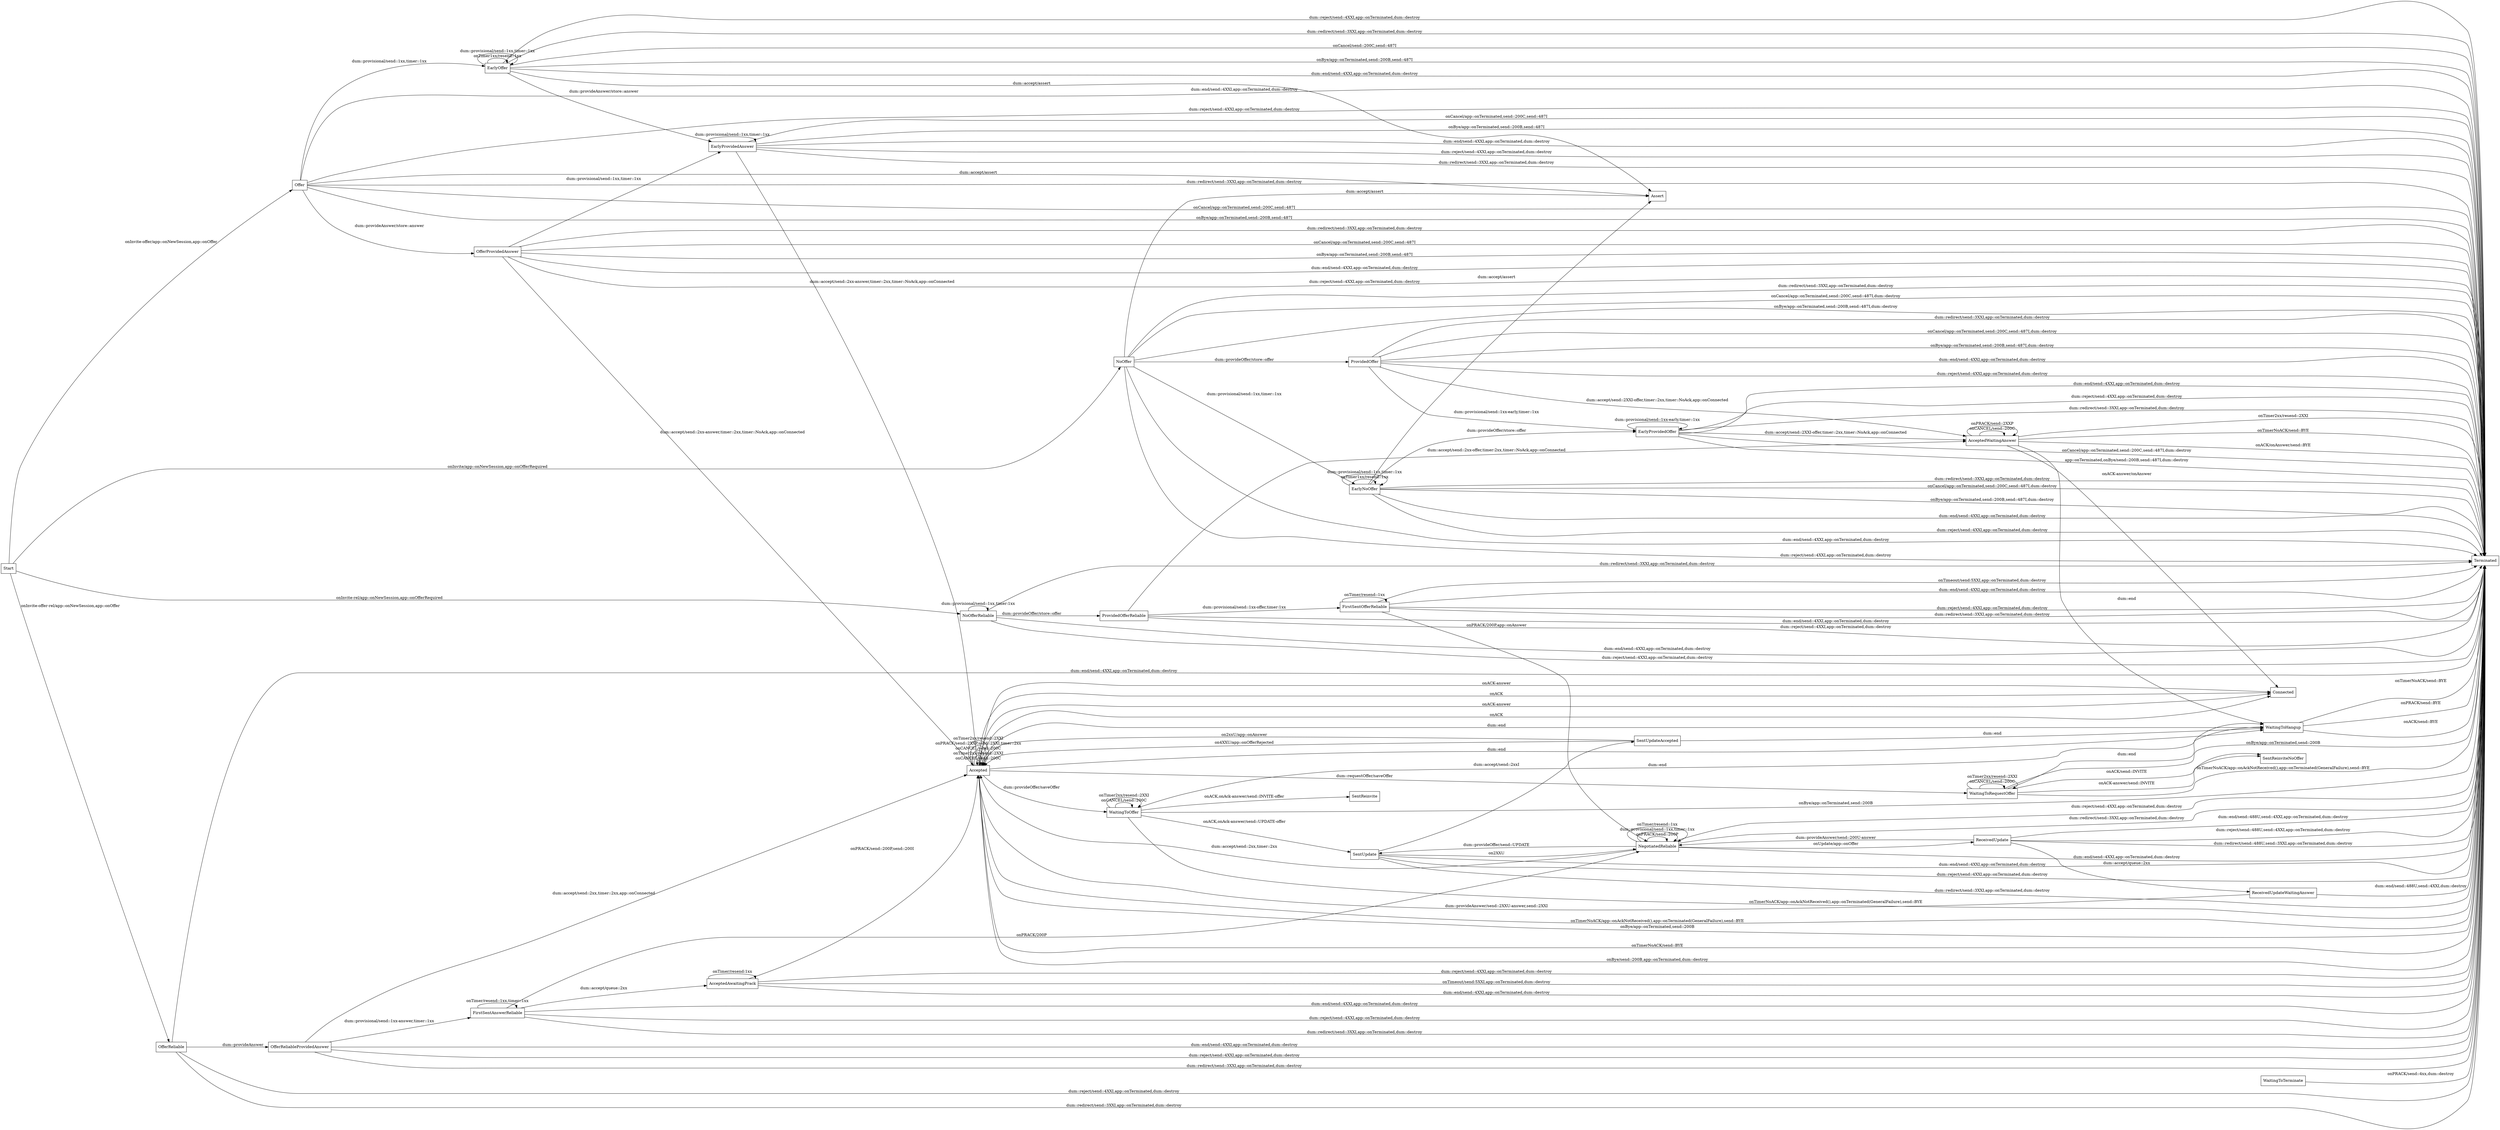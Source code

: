 //  names start with cap are states
//  names start with app:: are appliction handlers
//  names start with dum:: are dum interface to application
//  names start with lower case are actions
//  names start with on are events

//  Note:  not all Assert transitions are shown here
digraph UAS {
  rankdir=LR;
  node [shape = box];

  //////////////////////////////////////////
  // UAS - offer in INVITE
  Start -> Offer                                        [ label = "onInvite-offer/app::onNewSession,app::onOffer" ];

  Offer -> OfferProvidedAnswer                          [ label = "dum::provideAnswer/store::answer" ];
  Offer -> EarlyOffer                                   [ label = "dum::provisional/send::1xx,timer::1xx" ];
  Offer -> Assert                                       [ label = "dum::accept/assert" ];
  Offer -> Terminated                                   [ label = "dum::end/send::4XXI,app::onTerminated,dum::destroy" ];
  Offer -> Terminated                                   [ label = "dum::reject/send::4XXI,app::onTerminated,dum::destroy" ];
  Offer -> Terminated                                   [ label = "dum::redirect/send::3XXI,app::onTerminated,dum::destroy" ];
  Offer -> Terminated                                   [ label = "onCancel/app::onTerminated,send::200C,send::487I" ]; 
  Offer -> Terminated                                   [ label = "onBye/app::onTerminated,send::200B,send::487I" ]; 

  OfferProvidedAnswer -> Accepted                       [ label = "dum::accept/send::2xx-answer,timer::2xx,timer::NoAck,app::onConnected" ];
  OfferProvidedAnswer -> EarlyProvidedAnswer            [ label = "dum::provisional/send::1xx,timer::1xx" ]; // include early-media
  OfferProvidedAnswer -> Terminated                     [ label = "dum::end/send::4XXI,app::onTerminated,dum::destroy" ];
  OfferProvidedAnswer -> Terminated                     [ label = "dum::reject/send::4XXI,app::onTerminated,dum::destroy" ];
  OfferProvidedAnswer -> Terminated                     [ label = "dum::redirect/send::3XXI,app::onTerminated,dum::destroy" ];
  OfferProvidedAnswer -> Terminated                     [ label = "onCancel/app::onTerminated,send::200C,send::487I" ];
  OfferProvidedAnswer -> Terminated                     [ label = "onBye/app::onTerminated,send::200B,send::487I" ]; 

  Accepted -> Connected                                 [ label = "onACK" ];
  Accepted -> Connected                                 [ label = "onACK-answer" ];  // illegal - but accept anyway
  Accepted -> Accepted                                  [ label = "onCANCEL/send::200C" ]; 
  Accepted -> Accepted                                  [ label = "onTimer2xx/resend::2XXI" ];
  Accepted -> Terminated                                [ label = "onTimerNoACK/app::onAckNotReceived(),app::onTerminated(GeneralFailure),send::BYE" ];
  Accepted -> Terminated                                [ label = "onBye/app::onTerminated,send::200B" ]; 
  Accepted -> WaitingToHangup                           [ label = "dum::end" ];
  Accepted -> WaitingToOffer                            [ label = "dum::provideOffer/saveOffer" ];
  Accepted -> WaitingToRequestOffer                     [ label = "dum::requestOffer/saveOffer" ];

  WaitingToOffer -> SentUpdate                          [ label = "onACK,onAck-answer/send::UPDATE-offer" ];  // on Ack-answer is illegal - but accept anyway for interop 
  WaitingToOffer -> SentReinvite                        [ label = "onACK,onAck-answer/send::INVITE-offer" ];  // on Ack-answer is illegal - but accept anyway for interop 
  WaitingToOffer -> WaitingToOffer                      [ label = "onCANCEL/send::200C" ]; 
  WaitingToOffer -> WaitingToOffer                      [ label = "onTimer2xx/resend::2XXI" ];
  WaitingToOffer -> Terminated                          [ label = "onTimerNoACK/app::onAckNotReceived(),app::onTerminated(GeneralFailure),send::BYE" ];
  WaitingToOffer -> Terminated                          [ label = "onBye/app::onTerminated,send::200B" ]; 
  WaitingToOffer -> WaitingToHangup                     [ label = "dum::end" ];

  WaitingToRequestOffer -> SentReinviteNoOffer          [ label = "onACK/send::INVITE" ]; 
  WaitingToRequestOffer -> SentReinviteNoOffer          [ label = "onACK-answer/send::INVITE" ];
  WaitingToRequestOffer -> WaitingToRequestOffer        [ label = "onCANCEL/send::200C" ]; 
  WaitingToRequestOffer -> WaitingToRequestOffer        [ label = "onTimer2xx/resend::2XXI" ];
  WaitingToRequestOffer -> Terminated                   [ label = "onTimerNoACK/app::onAckNotReceived(),app::onTerminated(GeneralFailure),send::BYE" ];
  WaitingToRequestOffer -> Terminated                   [ label = "onBye/app::onTerminated,send::200B" ]; 
  WaitingToRequestOffer -> WaitingToHangup              [ label = "dum::end" ];

  EarlyOffer -> EarlyOffer                              [ label = "onTimer1xx/resend::1xx" ];
  EarlyOffer -> EarlyOffer                              [ label = "dum::provisional/send::1xx,timer::1xx" ];
  EarlyOffer -> EarlyProvidedAnswer                     [ label = "dum::provideAnswer/store::answer" ];
  EarlyOffer -> Assert                                  [ label = "dum::accept/assert" ];
  EarlyOffer -> Terminated                              [ label = "dum::end/send::4XXI,app::onTerminated,dum::destroy" ];
  EarlyOffer -> Terminated                              [ label = "dum::reject/send::4XXI,app::onTerminated,dum::destroy" ];
  EarlyOffer -> Terminated                              [ label = "dum::redirect/send::3XXI,app::onTerminated,dum::destroy" ];
  EarlyOffer -> Terminated                              [ label = "onCancel/send::200C,send::487I" ];
  EarlyOffer -> Terminated                              [ label = "onBye/app::onTerminated,send::200B,send::487I" ];

  EarlyProvidedAnswer -> EarlyProvidedAnswer            [ label = "dum::provisional/send::1xx,timer::1xx" ]; // include early-media
  EarlyProvidedAnswer -> Accepted                       [ label = "dum::accept/send::2xx-answer,timer::2xx,timer::NoAck,app::onConnected" ];
  EarlyProvidedAnswer -> Terminated                     [ label = "dum::end/send::4XXI,app::onTerminated,dum::destroy" ];
  EarlyProvidedAnswer -> Terminated                     [ label = "dum::reject/send::4XXI,app::onTerminated,dum::destroy" ];
  EarlyProvidedAnswer -> Terminated                     [ label = "dum::redirect/send::3XXI,app::onTerminated,dum::destroy" ];
  EarlyProvidedAnswer -> Terminated                     [ label = "onCancel/app::onTerminated,send::200C,send::487I" ]; 
  EarlyProvidedAnswer -> Terminated                     [ label = "onBye/app::onTerminated,send::200B,send::487I" ]; 
  //////////////////////////////////////////


  //////////////////////////////////////////
  // UAS - no offer in INVITE
  Start -> NoOffer                                      [ label = "onInvite/app::onNewSession,app::onOfferRequired" ];

  NoOffer -> ProvidedOffer                              [ label = "dum::provideOffer/store::offer" ];
  NoOffer -> EarlyNoOffer                               [ label = "dum::provisional/send::1xx,timer::1xx" ]; // include early-media
  NoOffer -> Assert                                     [ label = "dum::accept/assert" ];
  NoOffer -> Terminated                                 [ label = "dum::end/send::4XXI,app::onTerminated,dum::destroy" ];
  NoOffer -> Terminated                                 [ label = "dum::reject/send::4XXI,app::onTerminated,dum::destroy" ];
  NoOffer -> Terminated                                 [ label = "dum::redirect/send::3XXI,app::onTerminated,dum::destroy" ];
  NoOffer -> Terminated                                 [ label = "onCancel/app::onTerminated,send::200C,send::487I,dum::destroy" ]; 
  NoOffer -> Terminated                                 [ label = "onBye/app::onTerminated,send::200B,send::487I,dum::destroy" ]; 

  ProvidedOffer -> EarlyProvidedOffer                   [ label = "dum::provisional/send::1xx-early,timer::1xx" ]; 
  ProvidedOffer -> AcceptedWaitingAnswer                [ label = "dum::accept/send::2XXI-offer,timer::2xx,timer::NoAck,app::onConnected" ];
  ProvidedOffer -> Terminated                           [ label = "dum::end/send::4XXI,app::onTerminated,dum::destroy" ];
  ProvidedOffer -> Terminated                           [ label = "dum::reject/send::4XXI,app::onTerminated,dum::destroy" ];
  ProvidedOffer -> Terminated                           [ label = "dum::redirect/send::3XXI,app::onTerminated,dum::destroy" ];
  ProvidedOffer -> Terminated                           [ label = "onCancel/app::onTerminated,send::200C,send::487I,dum::destroy" ]; 
  ProvidedOffer -> Terminated                           [ label = "onBye/app::onTerminated,send::200B,send::487I,dum::destroy" ]; 

  EarlyNoOffer -> EarlyNoOffer                          [ label = "onTimer1xx/resend::1xx" ];
  EarlyNoOffer -> EarlyNoOffer                          [ label = "dum::provisional/send::1xx,timer::1xx" ];
  EarlyNoOffer -> EarlyProvidedOffer                    [ label = "dum::provideOffer/store::offer" ];
  EarlyNoOffer -> Assert                                [ label = "dum::accept/assert" ];
  EarlyNoOffer -> Terminated                            [ label = "dum::end/send::4XXI,app::onTerminated,dum::destroy" ];
  EarlyNoOffer -> Terminated                            [ label = "dum::reject/send::4XXI,app::onTerminated,dum::destroy" ];
  EarlyNoOffer -> Terminated                            [ label = "dum::redirect/send::3XXI,app::onTerminated,dum::destroy" ];
  EarlyNoOffer -> Terminated                            [ label = "onCancel/app::onTerminated,send::200C,send::487I,dum::destroy" ];
  EarlyNoOffer -> Terminated                            [ label = "onBye/app::onTerminated,send::200B,send::487I,dum::destroy" ];

  EarlyProvidedOffer -> EarlyProvidedOffer              [ label = "dum::provisional/send::1xx-early,timer::1xx" ]; 
  EarlyProvidedOffer -> AcceptedWaitingAnswer           [ label = "dum::accept/send::2XXI-offer,timer::2xx,timer::NoAck,app::onConnected" ];
  EarlyProvidedOffer -> Terminated                      [ label = "dum::end/send::4XXI,app::onTerminated,dum::destroy" ];
  EarlyProvidedOffer -> Terminated                      [ label = "dum::reject/send::4XXI,app::onTerminated,dum::destroy" ];
  EarlyProvidedOffer -> Terminated                      [ label = "dum::redirect/send::3XXI,app::onTerminated,dum::destroy" ];
  EarlyProvidedOffer -> Terminated                      [ label = "onCancel/app::onTerminated,send::200C,send::487I,dum::destroy" ]; 
  EarlyProvidedOffer -> Terminated                      [ label = "app::onTerminated,onBye/send::200B,send::487I,dum::destroy" ]; 

  AcceptedWaitingAnswer -> Connected                    [ label = "onACK-answer/onAnswer" ];
  AcceptedWaitingAnswer -> Terminated                   [ label = "onACK/onAnswer/send::BYE" ];
  AcceptedWaitingAnswer -> AcceptedWaitingAnswer        [ label = "onCANCEL/send::200C" ]; 
  AcceptedWaitingAnswer -> AcceptedWaitingAnswer        [ label = "onPRACK/send::2XXP" ];
  AcceptedWaitingAnswer -> Terminated                   [ label = "onTimer2xx/resend::2XXI" ]; // !jf! destroy?
  AcceptedWaitingAnswer -> Terminated                   [ label = "onTimerNoACK/send::BYE" ];
  AcceptedWaitingAnswer -> WaitingToHangup              [ label = "dum::end" ];
  // reject is not allowed once accepted


  //////////////////////////////////////////


  Start -> OfferReliable                        [ label = "onInvite-offer-rel/app::onNewSession,app::onOffer" ];
  Start -> NoOfferReliable                              [ label = "onInvite-rel/app::onNewSession,app::onOfferRequired" ];

  OfferReliable -> OfferReliableProvidedAnswer [ label = "dum::provideAnswer" ];
  OfferReliable -> Terminated                   [ label = "dum::end/send::4XXI,app::onTerminated,dum::destroy" ];
  OfferReliable -> Terminated                   [ label = "dum::reject/send::4XXI,app::onTerminated,dum::destroy" ];
  OfferReliable -> Terminated                   [ label = "dum::redirect/send::3XXI,app::onTerminated,dum::destroy" ];

  OfferReliableProvidedAnswer -> FirstSentAnswerReliable [ label = "dum::provisional/send::1xx-answer,timer::1xx" ];
  OfferReliableProvidedAnswer -> Accepted                [ label = "dum::accept/send::2xx,timer::2xx,app::onConnected" ];
  OfferReliableProvidedAnswer -> Terminated              [ label = "dum::end/send::4XXI,app::onTerminated,dum::destroy" ];
  OfferReliableProvidedAnswer -> Terminated              [ label = "dum::reject/send::4XXI,app::onTerminated,dum::destroy" ];
  OfferReliableProvidedAnswer -> Terminated              [ label = "dum::redirect/send::3XXI,app::onTerminated,dum::destroy" ];

  NoOfferReliable -> NoOfferReliable                    [ label = "dum::provisional/send::1xx,timer:1xx" ];
  NoOfferReliable -> ProvidedOfferReliable              [ label = "dum::provideOffer/store::offer" ];
  NoOfferReliable -> Terminated                         [ label = "dum::end/send::4XXI,app::onTerminated,dum::destroy" ];
  NoOfferReliable -> Terminated                         [ label = "dum::reject/send::4XXI,app::onTerminated,dum::destroy" ];
  NoOfferReliable -> Terminated                         [ label = "dum::redirect/send::3XXI,app::onTerminated,dum::destroy" ];

  ProvidedOfferReliable -> FirstSentOfferReliable       [ label = "dum::provisional/send::1xx-offer,timer:1xx" ];
  ProvidedOfferReliable -> AcceptedWaitingAnswer        [ label = "dum::accept/send::2xx-offer,timer:2xx,timer::NoAck,app::onConnected" ];
  ProvidedOfferReliable -> Terminated                   [ label = "dum::end/send::4XXI,app::onTerminated,dum::destroy" ];
  ProvidedOfferReliable -> Terminated                   [ label = "dum::reject/send::4XXI,app::onTerminated,dum::destroy" ];

  FirstSentOfferReliable -> FirstSentOfferReliable      [ label = "onTimer/resend::1xx" ];
  FirstSentOfferReliable -> NegotiatedReliable          [ label = "onPRACK/200P,app::onAnswer" ];
  FirstSentOfferReliable -> Terminated                  [ label = "onTimeout/send:5XXI,app::onTerminated,dum::destroy" ];
  FirstSentOfferReliable -> Terminated                  [ label = "dum::end/send::4XXI,app::onTerminated,dum::destroy" ];  
  FirstSentOfferReliable -> Terminated                  [ label = "dum::reject/send::4XXI,app::onTerminated,dum::destroy" ]; 
  FirstSentOfferReliable -> Terminated                  [ label = "dum::redirect/send::3XXI,app::onTerminated,dum::destroy" ];

  FirstSentAnswerReliable -> FirstSentAnswerReliable    [ label = "onTimer/resend::1xx,timer::1xx" ];
  FirstSentAnswerReliable -> AcceptedAwaitingPrack      [ label = "dum::accept/queue::2xx" ];
  FirstSentAnswerReliable -> NegotiatedReliable         [ label = "onPRACK/200P" ];
  FirstSentAnswerReliable -> Terminated                 [ label = "dum::end/send::4XXI,app::onTerminated,dum::destroy" ];  
  FirstSentAnswerReliable -> Terminated                 [ label = "dum::reject/send::4XXI,app::onTerminated,dum::destroy" ];
  FirstSentAnswerReliable -> Terminated                 [ label = "dum::redirect/send::3XXI,app::onTerminated,dum::destroy" ];

  AcceptedAwaitingPrack -> AcceptedAwaitingPrack        [ label = "onTimer/resend:1xx" ];
  AcceptedAwaitingPrack -> Accepted                     [ label = "onPRACK/send::200P,send::200I" ];
  AcceptedAwaitingPrack -> Terminated                   [ label = "onTimeout/send:5XXI,app::onTerminated,dum::destroy" ];
  AcceptedAwaitingPrack -> Terminated                   [ label = "dum::end/send::4XXI,app::onTerminated,dum::destroy" ];
  AcceptedAwaitingPrack -> Terminated                   [ label = "dum::reject/send::4XXI,app::onTerminated,dum::destroy" ];

  NegotiatedReliable -> NegotiatedReliable              [ label = "onPRACK/send::200P" ]; 
  NegotiatedReliable -> NegotiatedReliable              [ label = "dum::provisional/send::1xx,timer::1xx" ];
  NegotiatedReliable -> NegotiatedReliable              [ label = "onTimer/resend::1xx" ];
  NegotiatedReliable -> Accepted                        [ label = "dum::accept/send::2xx,timer::2xx" ];
  NegotiatedReliable -> ReceivedUpdate                  [ label = "onUpdate/app::onOffer" ];
  NegotiatedReliable -> SentUpdate                      [ label = "dum::provideOffer/send::UPDATE" ];
  NegotiatedReliable -> Terminated                      [ label = "dum::end/send::4XXI,app::onTerminated,dum::destroy" ];
  NegotiatedReliable -> Terminated                      [ label = "dum::reject/send::4XXI,app::onTerminated,dum::destroy" ]; 
  NegotiatedReliable -> Terminated                      [ label = "dum::redirect/send::3XXI,app::onTerminated,dum::destroy" ]; 

  Accepted -> Connected                                 [ label = "onACK" ];
  Accepted -> Connected                                 [ label = "onACK-answer" ];  // on Ack-answer is illegal - but accept anyway for interop
  Accepted -> Accepted                                  [ label = "onCANCEL/send::200C" ]; 
  Accepted -> Accepted                                  [ label = "onPRACK/send::2XXP,send::2XXI,timer::2xx" ];
  Accepted -> Accepted                                  [ label = "onTimer2xx/resend::2XXI" ];
  Accepted -> Terminated                                [ label = "onTimerNoACK/send::BYE" ];
  Accepted -> WaitingToHangup                           [ label = "dum::end" ];
  Accepted -> Terminated                                [ label = "onBye/send::200B,app::onTerminated,dum::destroy" ];
  // reject is not allowed once accepted

  SentUpdate -> SentUpdateAccepted                      [ label = "dum::accept/send::2xxI" ];
  SentUpdate -> NegotiatedReliable                           [ label = "on2XXU" ];
  SentUpdate -> Terminated                              [ label = "dum::end/send::4XXI,app::onTerminated,dum::destroy" ];
  SentUpdate -> Terminated                              [ label = "dum::reject/send::4XXI,app::onTerminated,dum::destroy" ]; 
  SentUpdate -> Terminated                              [ label = "dum::redirect/send::3XXI,app::onTerminated,dum::destroy" ]; 

  SentUpdateAccepted -> Accepted                        [ label = "on2xxU/app::onAnswer" ];
  SentUpdateAccepted -> Accepted                        [ label = "on4XXU/app::onOfferRejected" ];
  SentUpdateAccepted -> WaitingToHangup                 [ label = "dum::end" ];
  // reject is not allowed once accepted

  ReceivedUpdate -> ReceivedUpdateWaitingAnswer         [ label = "dum::accept/queue::2xx" ];
  ReceivedUpdate -> NegotiatedReliable                       [ label = "dum::provideAnswer/send::200U-answer" ];
  ReceivedUpdate -> Terminated                          [ label = "dum::end/send::488U,send::4XXI,app::onTerminated,dum::destroy" ];
  ReceivedUpdate -> Terminated                          [ label = "dum::reject/send::488U,send::4XXI,app::onTerminated,dum::destroy" ]; 
  ReceivedUpdate -> Terminated                          [ label = "dum::redirect/send::488U,send::3XXI,app::onTerminated,dum::destroy" ]; 

  ReceivedUpdateWaitingAnswer -> Accepted               [ label = "dum::provideAnswer/send::2XXU-answer,send::2XXI" ];
  ReceivedUpdateWaitingAnswer -> Terminated             [ label = "dum::end/send::488U,send::4XXI,dum::destroy" ];
  // reject is not allowed once accepted

  WaitingToTerminate -> Terminated                      [ label = "onPRACK/send::4xx,dum::destroy" ];
  // reject is not allowed once accepted

  WaitingToHangup -> Terminated                         [ label = "onPRACK/send::BYE" ];
  WaitingToHangup -> Terminated                         [ label = "onACK/send::BYE" ];
  WaitingToHangup -> Terminated                         [ label = "onTimerNoACK/send::BYE" ];
  // reject is not allowed once accepted
}
